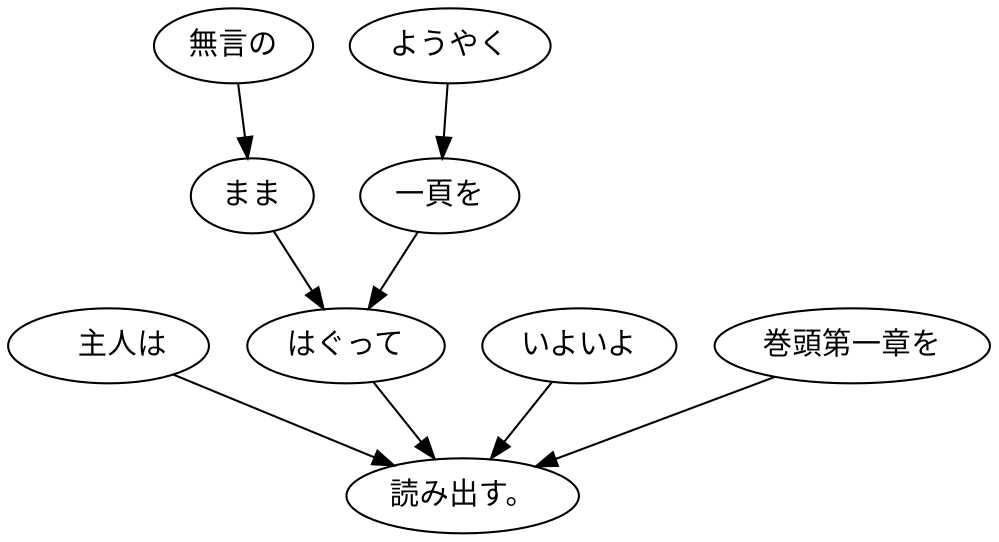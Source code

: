 digraph graph3828 {
	node0 [label="　主人は"];
	node1 [label="無言の"];
	node2 [label="まま"];
	node3 [label="ようやく"];
	node4 [label="一頁を"];
	node5 [label="はぐって"];
	node6 [label="いよいよ"];
	node7 [label="巻頭第一章を"];
	node8 [label="読み出す。"];
	node0 -> node8;
	node1 -> node2;
	node2 -> node5;
	node3 -> node4;
	node4 -> node5;
	node5 -> node8;
	node6 -> node8;
	node7 -> node8;
}
